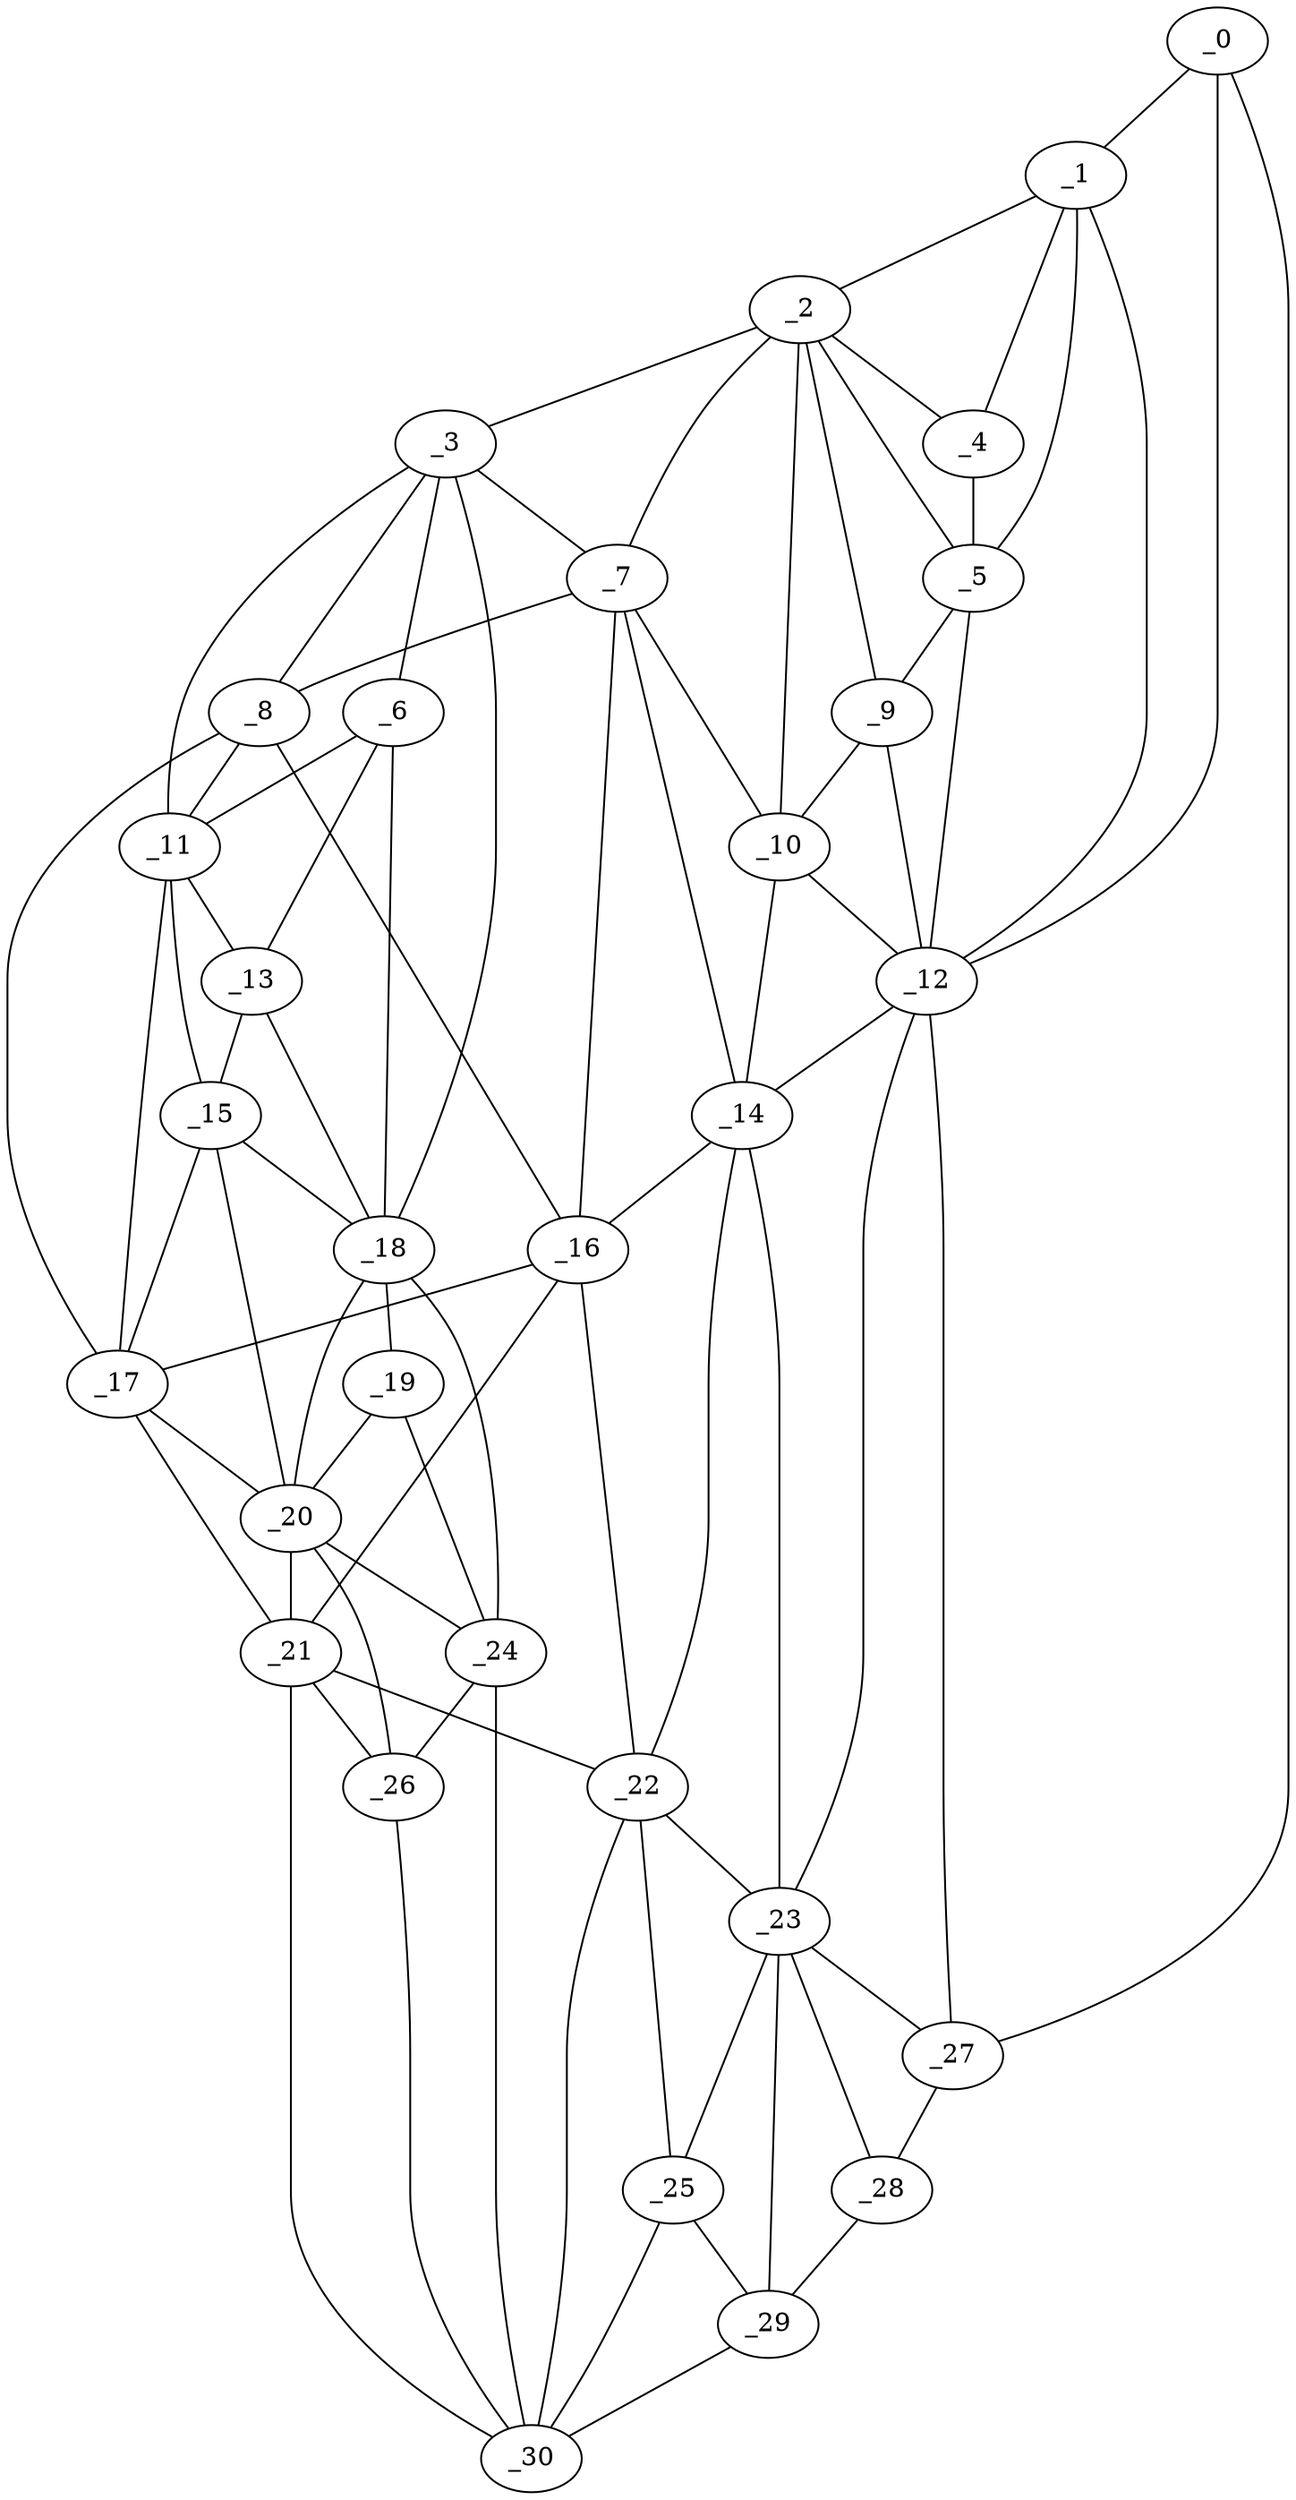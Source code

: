 graph "obj59__75.gxl" {
	_0	 [x=21,
		y=13];
	_1	 [x=21,
		y=28];
	_0 -- _1	 [valence=1];
	_12	 [x=36,
		y=47];
	_0 -- _12	 [valence=1];
	_27	 [x=109,
		y=15];
	_0 -- _27	 [valence=1];
	_2	 [x=21,
		y=45];
	_1 -- _2	 [valence=1];
	_4	 [x=23,
		y=42];
	_1 -- _4	 [valence=1];
	_5	 [x=26,
		y=43];
	_1 -- _5	 [valence=2];
	_1 -- _12	 [valence=2];
	_3	 [x=21,
		y=101];
	_2 -- _3	 [valence=1];
	_2 -- _4	 [valence=2];
	_2 -- _5	 [valence=1];
	_7	 [x=27,
		y=75];
	_2 -- _7	 [valence=1];
	_9	 [x=30,
		y=48];
	_2 -- _9	 [valence=1];
	_10	 [x=34,
		y=59];
	_2 -- _10	 [valence=2];
	_6	 [x=26,
		y=102];
	_3 -- _6	 [valence=1];
	_3 -- _7	 [valence=2];
	_8	 [x=28,
		y=81];
	_3 -- _8	 [valence=2];
	_11	 [x=34,
		y=89];
	_3 -- _11	 [valence=1];
	_18	 [x=50,
		y=118];
	_3 -- _18	 [valence=1];
	_4 -- _5	 [valence=2];
	_5 -- _9	 [valence=2];
	_5 -- _12	 [valence=2];
	_6 -- _11	 [valence=2];
	_13	 [x=40,
		y=103];
	_6 -- _13	 [valence=1];
	_6 -- _18	 [valence=2];
	_7 -- _8	 [valence=1];
	_7 -- _10	 [valence=2];
	_14	 [x=45,
		y=66];
	_7 -- _14	 [valence=2];
	_16	 [x=48,
		y=72];
	_7 -- _16	 [valence=2];
	_8 -- _11	 [valence=2];
	_8 -- _16	 [valence=2];
	_17	 [x=48,
		y=82];
	_8 -- _17	 [valence=2];
	_9 -- _10	 [valence=2];
	_9 -- _12	 [valence=1];
	_10 -- _12	 [valence=2];
	_10 -- _14	 [valence=1];
	_11 -- _13	 [valence=2];
	_15	 [x=47,
		y=87];
	_11 -- _15	 [valence=1];
	_11 -- _17	 [valence=2];
	_12 -- _14	 [valence=1];
	_23	 [x=91,
		y=52];
	_12 -- _23	 [valence=2];
	_12 -- _27	 [valence=1];
	_13 -- _15	 [valence=2];
	_13 -- _18	 [valence=1];
	_14 -- _16	 [valence=2];
	_22	 [x=88,
		y=65];
	_14 -- _22	 [valence=2];
	_14 -- _23	 [valence=2];
	_15 -- _17	 [valence=2];
	_15 -- _18	 [valence=2];
	_20	 [x=79,
		y=100];
	_15 -- _20	 [valence=2];
	_16 -- _17	 [valence=2];
	_21	 [x=84,
		y=73];
	_16 -- _21	 [valence=2];
	_16 -- _22	 [valence=2];
	_17 -- _20	 [valence=2];
	_17 -- _21	 [valence=2];
	_19	 [x=76,
		y=112];
	_18 -- _19	 [valence=1];
	_18 -- _20	 [valence=2];
	_24	 [x=104,
		y=110];
	_18 -- _24	 [valence=1];
	_19 -- _20	 [valence=2];
	_19 -- _24	 [valence=2];
	_20 -- _21	 [valence=2];
	_20 -- _24	 [valence=2];
	_26	 [x=108,
		y=87];
	_20 -- _26	 [valence=1];
	_21 -- _22	 [valence=2];
	_21 -- _26	 [valence=2];
	_30	 [x=109,
		y=82];
	_21 -- _30	 [valence=2];
	_22 -- _23	 [valence=1];
	_25	 [x=108,
		y=51];
	_22 -- _25	 [valence=1];
	_22 -- _30	 [valence=2];
	_23 -- _25	 [valence=2];
	_23 -- _27	 [valence=2];
	_28	 [x=109,
		y=29];
	_23 -- _28	 [valence=1];
	_29	 [x=109,
		y=39];
	_23 -- _29	 [valence=1];
	_24 -- _26	 [valence=2];
	_24 -- _30	 [valence=1];
	_25 -- _29	 [valence=1];
	_25 -- _30	 [valence=2];
	_26 -- _30	 [valence=1];
	_27 -- _28	 [valence=1];
	_28 -- _29	 [valence=1];
	_29 -- _30	 [valence=1];
}
